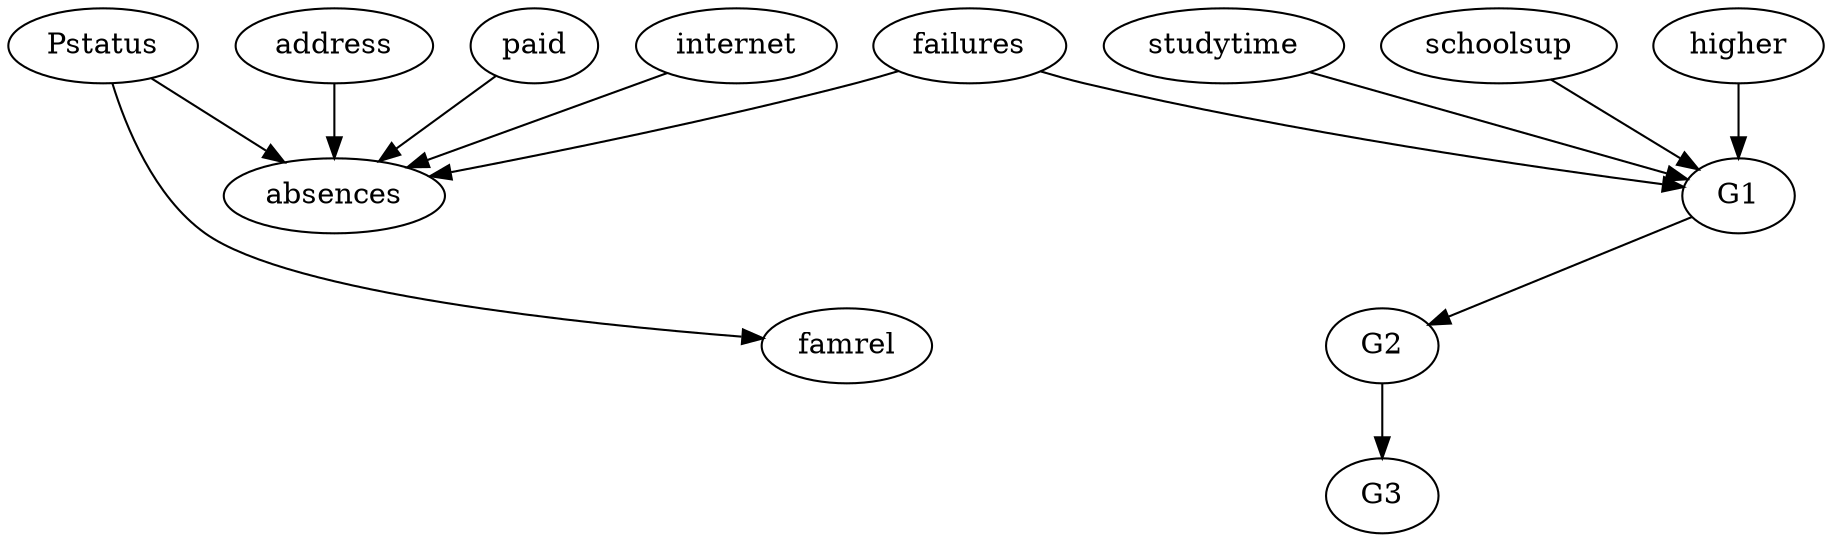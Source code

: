 strict digraph  {
address;
Pstatus;
studytime;
failures;
schoolsup;
paid;
higher;
internet;
famrel;
absences;
G1;
G2;
G3;
address -> absences  [origin=learned, weight="1.0400737517756407"];
Pstatus -> famrel  [origin=learned, weight="0.8431524885300864"];
Pstatus -> absences  [origin=learned, weight="-1.053882713331097"];
studytime -> G1  [origin=learned, weight="0.8643547077892154"];
failures -> absences  [origin=learned, weight="0.9395504906395322"];
failures -> G1  [origin=unknown];
schoolsup -> G1  [origin=learned, weight="-0.8001934081834503"];
paid -> absences  [origin=learned, weight="-1.0534705634372823"];
higher -> G1  [origin=learned, weight="2.688895477437969"];
internet -> absences  [origin=learned, weight="0.836897970298748"];
G1 -> G2  [origin=learned, weight="0.8894680771472468"];
G2 -> G3  [origin=learned, weight="0.8849516962237736"];
}
